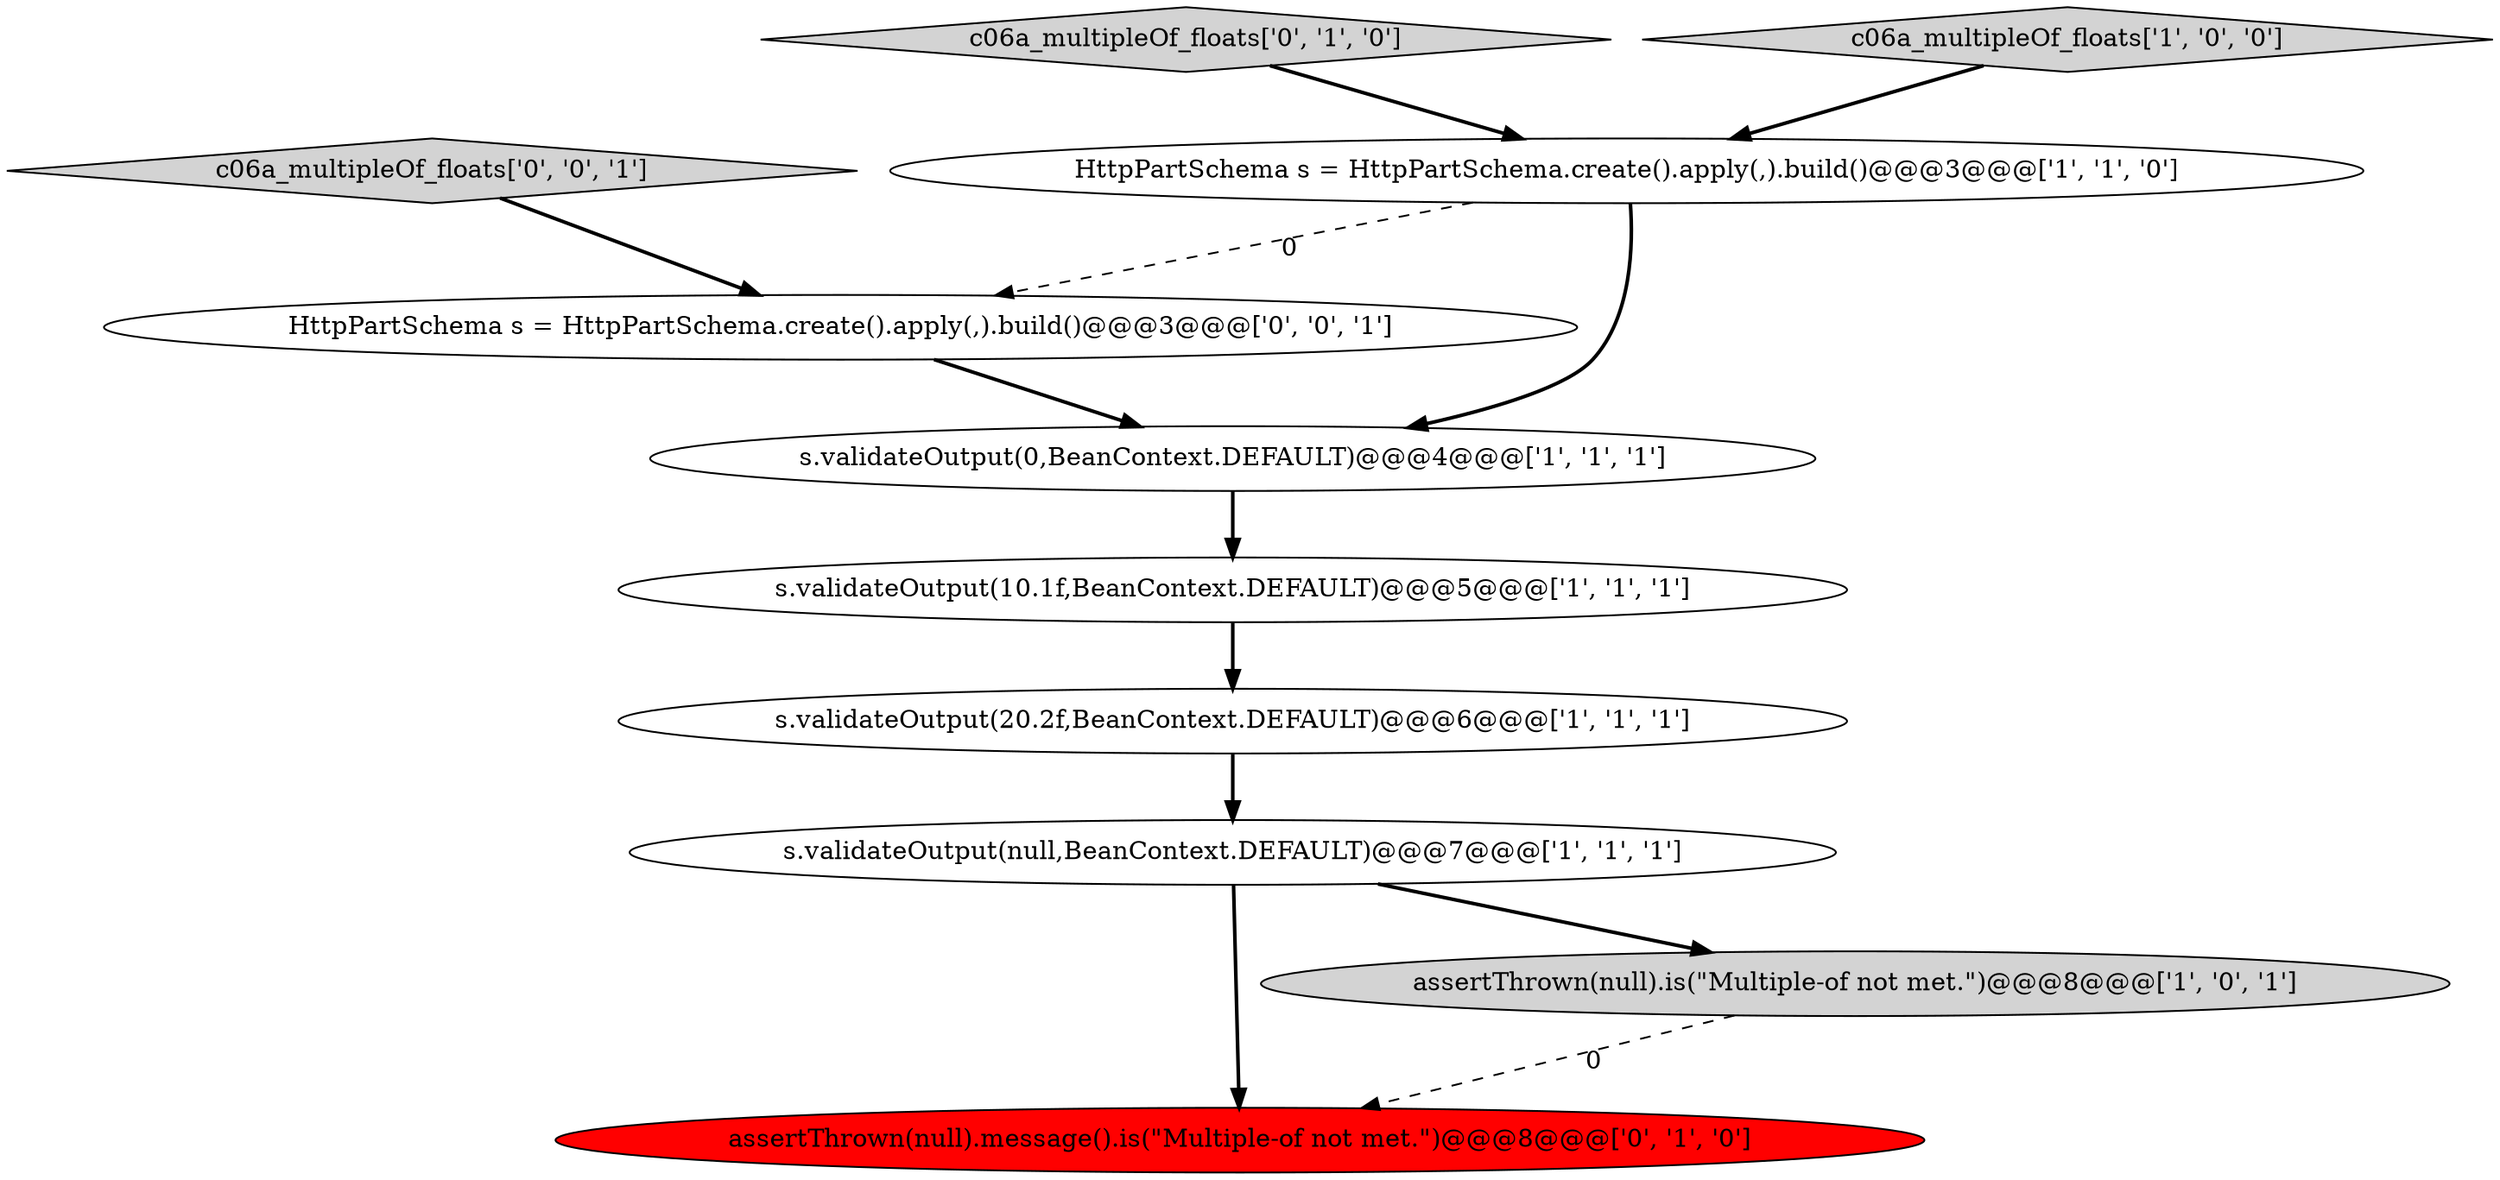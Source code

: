 digraph {
5 [style = filled, label = "s.validateOutput(20.2f,BeanContext.DEFAULT)@@@6@@@['1', '1', '1']", fillcolor = white, shape = ellipse image = "AAA0AAABBB1BBB"];
4 [style = filled, label = "HttpPartSchema s = HttpPartSchema.create().apply(,).build()@@@3@@@['1', '1', '0']", fillcolor = white, shape = ellipse image = "AAA0AAABBB1BBB"];
8 [style = filled, label = "c06a_multipleOf_floats['0', '1', '0']", fillcolor = lightgray, shape = diamond image = "AAA0AAABBB2BBB"];
0 [style = filled, label = "s.validateOutput(null,BeanContext.DEFAULT)@@@7@@@['1', '1', '1']", fillcolor = white, shape = ellipse image = "AAA0AAABBB1BBB"];
1 [style = filled, label = "s.validateOutput(0,BeanContext.DEFAULT)@@@4@@@['1', '1', '1']", fillcolor = white, shape = ellipse image = "AAA0AAABBB1BBB"];
7 [style = filled, label = "assertThrown(null).message().is(\"Multiple-of not met.\")@@@8@@@['0', '1', '0']", fillcolor = red, shape = ellipse image = "AAA1AAABBB2BBB"];
2 [style = filled, label = "s.validateOutput(10.1f,BeanContext.DEFAULT)@@@5@@@['1', '1', '1']", fillcolor = white, shape = ellipse image = "AAA0AAABBB1BBB"];
3 [style = filled, label = "assertThrown(null).is(\"Multiple-of not met.\")@@@8@@@['1', '0', '1']", fillcolor = lightgray, shape = ellipse image = "AAA0AAABBB1BBB"];
6 [style = filled, label = "c06a_multipleOf_floats['1', '0', '0']", fillcolor = lightgray, shape = diamond image = "AAA0AAABBB1BBB"];
10 [style = filled, label = "HttpPartSchema s = HttpPartSchema.create().apply(,).build()@@@3@@@['0', '0', '1']", fillcolor = white, shape = ellipse image = "AAA0AAABBB3BBB"];
9 [style = filled, label = "c06a_multipleOf_floats['0', '0', '1']", fillcolor = lightgray, shape = diamond image = "AAA0AAABBB3BBB"];
0->3 [style = bold, label=""];
6->4 [style = bold, label=""];
1->2 [style = bold, label=""];
4->1 [style = bold, label=""];
8->4 [style = bold, label=""];
9->10 [style = bold, label=""];
4->10 [style = dashed, label="0"];
5->0 [style = bold, label=""];
10->1 [style = bold, label=""];
3->7 [style = dashed, label="0"];
2->5 [style = bold, label=""];
0->7 [style = bold, label=""];
}
